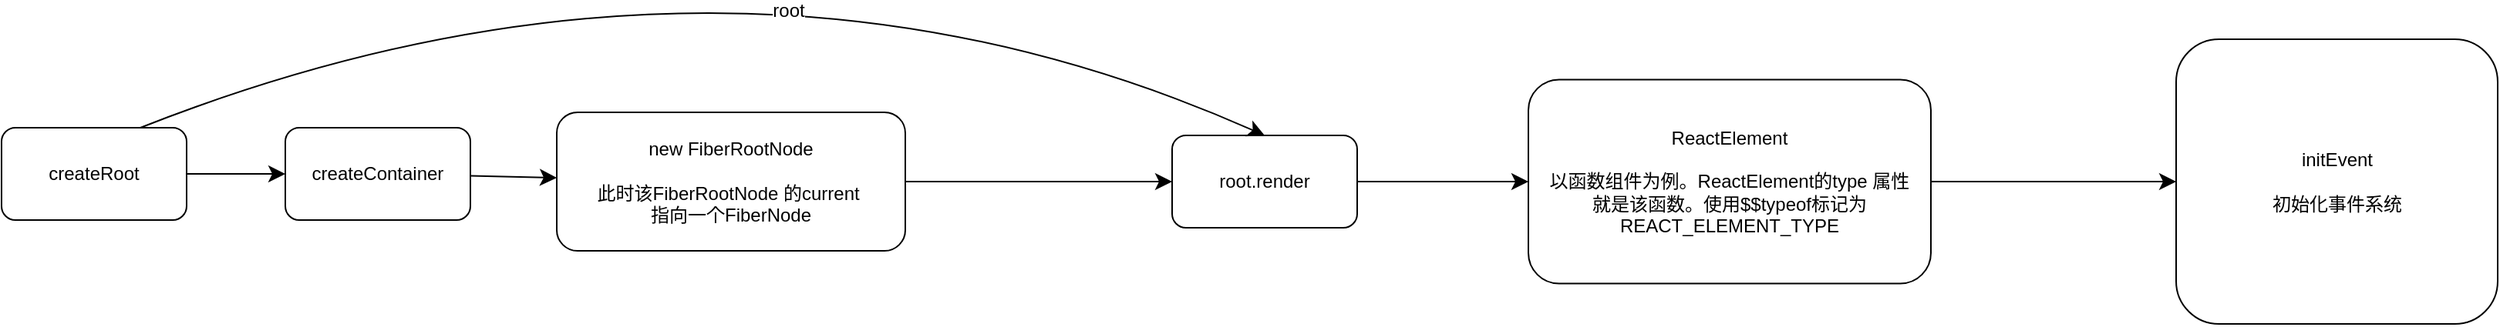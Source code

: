 <mxfile version="24.2.1" type="github">
  <diagram name="第 1 页" id="z2x4UcJcFMROci2A8Mf3">
    <mxGraphModel dx="1434" dy="796" grid="1" gridSize="10" guides="1" tooltips="1" connect="1" arrows="1" fold="1" page="1" pageScale="1" pageWidth="827" pageHeight="1169" math="0" shadow="0">
      <root>
        <mxCell id="0" />
        <mxCell id="1" parent="0" />
        <mxCell id="IfcWRajiX3WYb2eG6ur--5" value="" style="edgeStyle=none;curved=1;rounded=0;orthogonalLoop=1;jettySize=auto;html=1;fontSize=12;startSize=8;endSize=8;" edge="1" parent="1" source="IfcWRajiX3WYb2eG6ur--1" target="IfcWRajiX3WYb2eG6ur--4">
          <mxGeometry relative="1" as="geometry" />
        </mxCell>
        <mxCell id="IfcWRajiX3WYb2eG6ur--1" value="createRoot" style="rounded=1;whiteSpace=wrap;html=1;" vertex="1" parent="1">
          <mxGeometry x="110" y="200" width="120" height="60" as="geometry" />
        </mxCell>
        <mxCell id="IfcWRajiX3WYb2eG6ur--7" value="" style="edgeStyle=none;curved=1;rounded=0;orthogonalLoop=1;jettySize=auto;html=1;fontSize=12;startSize=8;endSize=8;" edge="1" parent="1" source="IfcWRajiX3WYb2eG6ur--4" target="IfcWRajiX3WYb2eG6ur--6">
          <mxGeometry relative="1" as="geometry" />
        </mxCell>
        <mxCell id="IfcWRajiX3WYb2eG6ur--4" value="createContainer" style="whiteSpace=wrap;html=1;rounded=1;" vertex="1" parent="1">
          <mxGeometry x="294" y="200" width="120" height="60" as="geometry" />
        </mxCell>
        <mxCell id="IfcWRajiX3WYb2eG6ur--9" value="" style="edgeStyle=none;curved=1;rounded=0;orthogonalLoop=1;jettySize=auto;html=1;fontSize=12;startSize=8;endSize=8;" edge="1" parent="1" source="IfcWRajiX3WYb2eG6ur--6" target="IfcWRajiX3WYb2eG6ur--8">
          <mxGeometry relative="1" as="geometry" />
        </mxCell>
        <mxCell id="IfcWRajiX3WYb2eG6ur--6" value="new&amp;nbsp;FiberRootNode&lt;div&gt;&lt;br&gt;&lt;/div&gt;&lt;div&gt;此时该FiberRootNode 的current&amp;nbsp;&lt;/div&gt;&lt;div&gt;指向一个FiberNode&lt;/div&gt;" style="whiteSpace=wrap;html=1;rounded=1;" vertex="1" parent="1">
          <mxGeometry x="470" y="190" width="226" height="90" as="geometry" />
        </mxCell>
        <mxCell id="IfcWRajiX3WYb2eG6ur--13" value="" style="edgeStyle=none;curved=1;rounded=0;orthogonalLoop=1;jettySize=auto;html=1;fontSize=12;startSize=8;endSize=8;" edge="1" parent="1" source="IfcWRajiX3WYb2eG6ur--8" target="IfcWRajiX3WYb2eG6ur--12">
          <mxGeometry relative="1" as="geometry" />
        </mxCell>
        <mxCell id="IfcWRajiX3WYb2eG6ur--8" value="root.render" style="whiteSpace=wrap;html=1;rounded=1;" vertex="1" parent="1">
          <mxGeometry x="869" y="205" width="120" height="60" as="geometry" />
        </mxCell>
        <mxCell id="IfcWRajiX3WYb2eG6ur--10" style="edgeStyle=none;curved=1;rounded=0;orthogonalLoop=1;jettySize=auto;html=1;exitX=0.75;exitY=0;exitDx=0;exitDy=0;entryX=0.5;entryY=0;entryDx=0;entryDy=0;fontSize=12;startSize=8;endSize=8;" edge="1" parent="1" source="IfcWRajiX3WYb2eG6ur--1" target="IfcWRajiX3WYb2eG6ur--8">
          <mxGeometry relative="1" as="geometry">
            <Array as="points">
              <mxPoint x="580" y="50" />
            </Array>
          </mxGeometry>
        </mxCell>
        <mxCell id="IfcWRajiX3WYb2eG6ur--11" value="root" style="edgeLabel;html=1;align=center;verticalAlign=middle;resizable=0;points=[];fontSize=12;" vertex="1" connectable="0" parent="IfcWRajiX3WYb2eG6ur--10">
          <mxGeometry x="0.202" y="-51" relative="1" as="geometry">
            <mxPoint as="offset" />
          </mxGeometry>
        </mxCell>
        <mxCell id="IfcWRajiX3WYb2eG6ur--15" value="" style="edgeStyle=none;curved=1;rounded=0;orthogonalLoop=1;jettySize=auto;html=1;fontSize=12;startSize=8;endSize=8;" edge="1" parent="1" source="IfcWRajiX3WYb2eG6ur--12" target="IfcWRajiX3WYb2eG6ur--14">
          <mxGeometry relative="1" as="geometry" />
        </mxCell>
        <mxCell id="IfcWRajiX3WYb2eG6ur--12" value="ReactElement&lt;div&gt;&lt;br&gt;&lt;/div&gt;&lt;div&gt;以函数组件为例。ReactElement的type 属性&lt;/div&gt;&lt;div&gt;就是该函数。使用$$typeof标记为&lt;/div&gt;&lt;div&gt;REACT_ELEMENT_TYPE&lt;br&gt;&lt;/div&gt;" style="whiteSpace=wrap;html=1;rounded=1;" vertex="1" parent="1">
          <mxGeometry x="1100" y="168.75" width="261" height="132.5" as="geometry" />
        </mxCell>
        <mxCell id="IfcWRajiX3WYb2eG6ur--14" value="initEvent&lt;div&gt;&lt;br&gt;&lt;/div&gt;&lt;div&gt;初始化事件系统&lt;/div&gt;" style="whiteSpace=wrap;html=1;rounded=1;" vertex="1" parent="1">
          <mxGeometry x="1520" y="142.5" width="208.5" height="185" as="geometry" />
        </mxCell>
      </root>
    </mxGraphModel>
  </diagram>
</mxfile>

